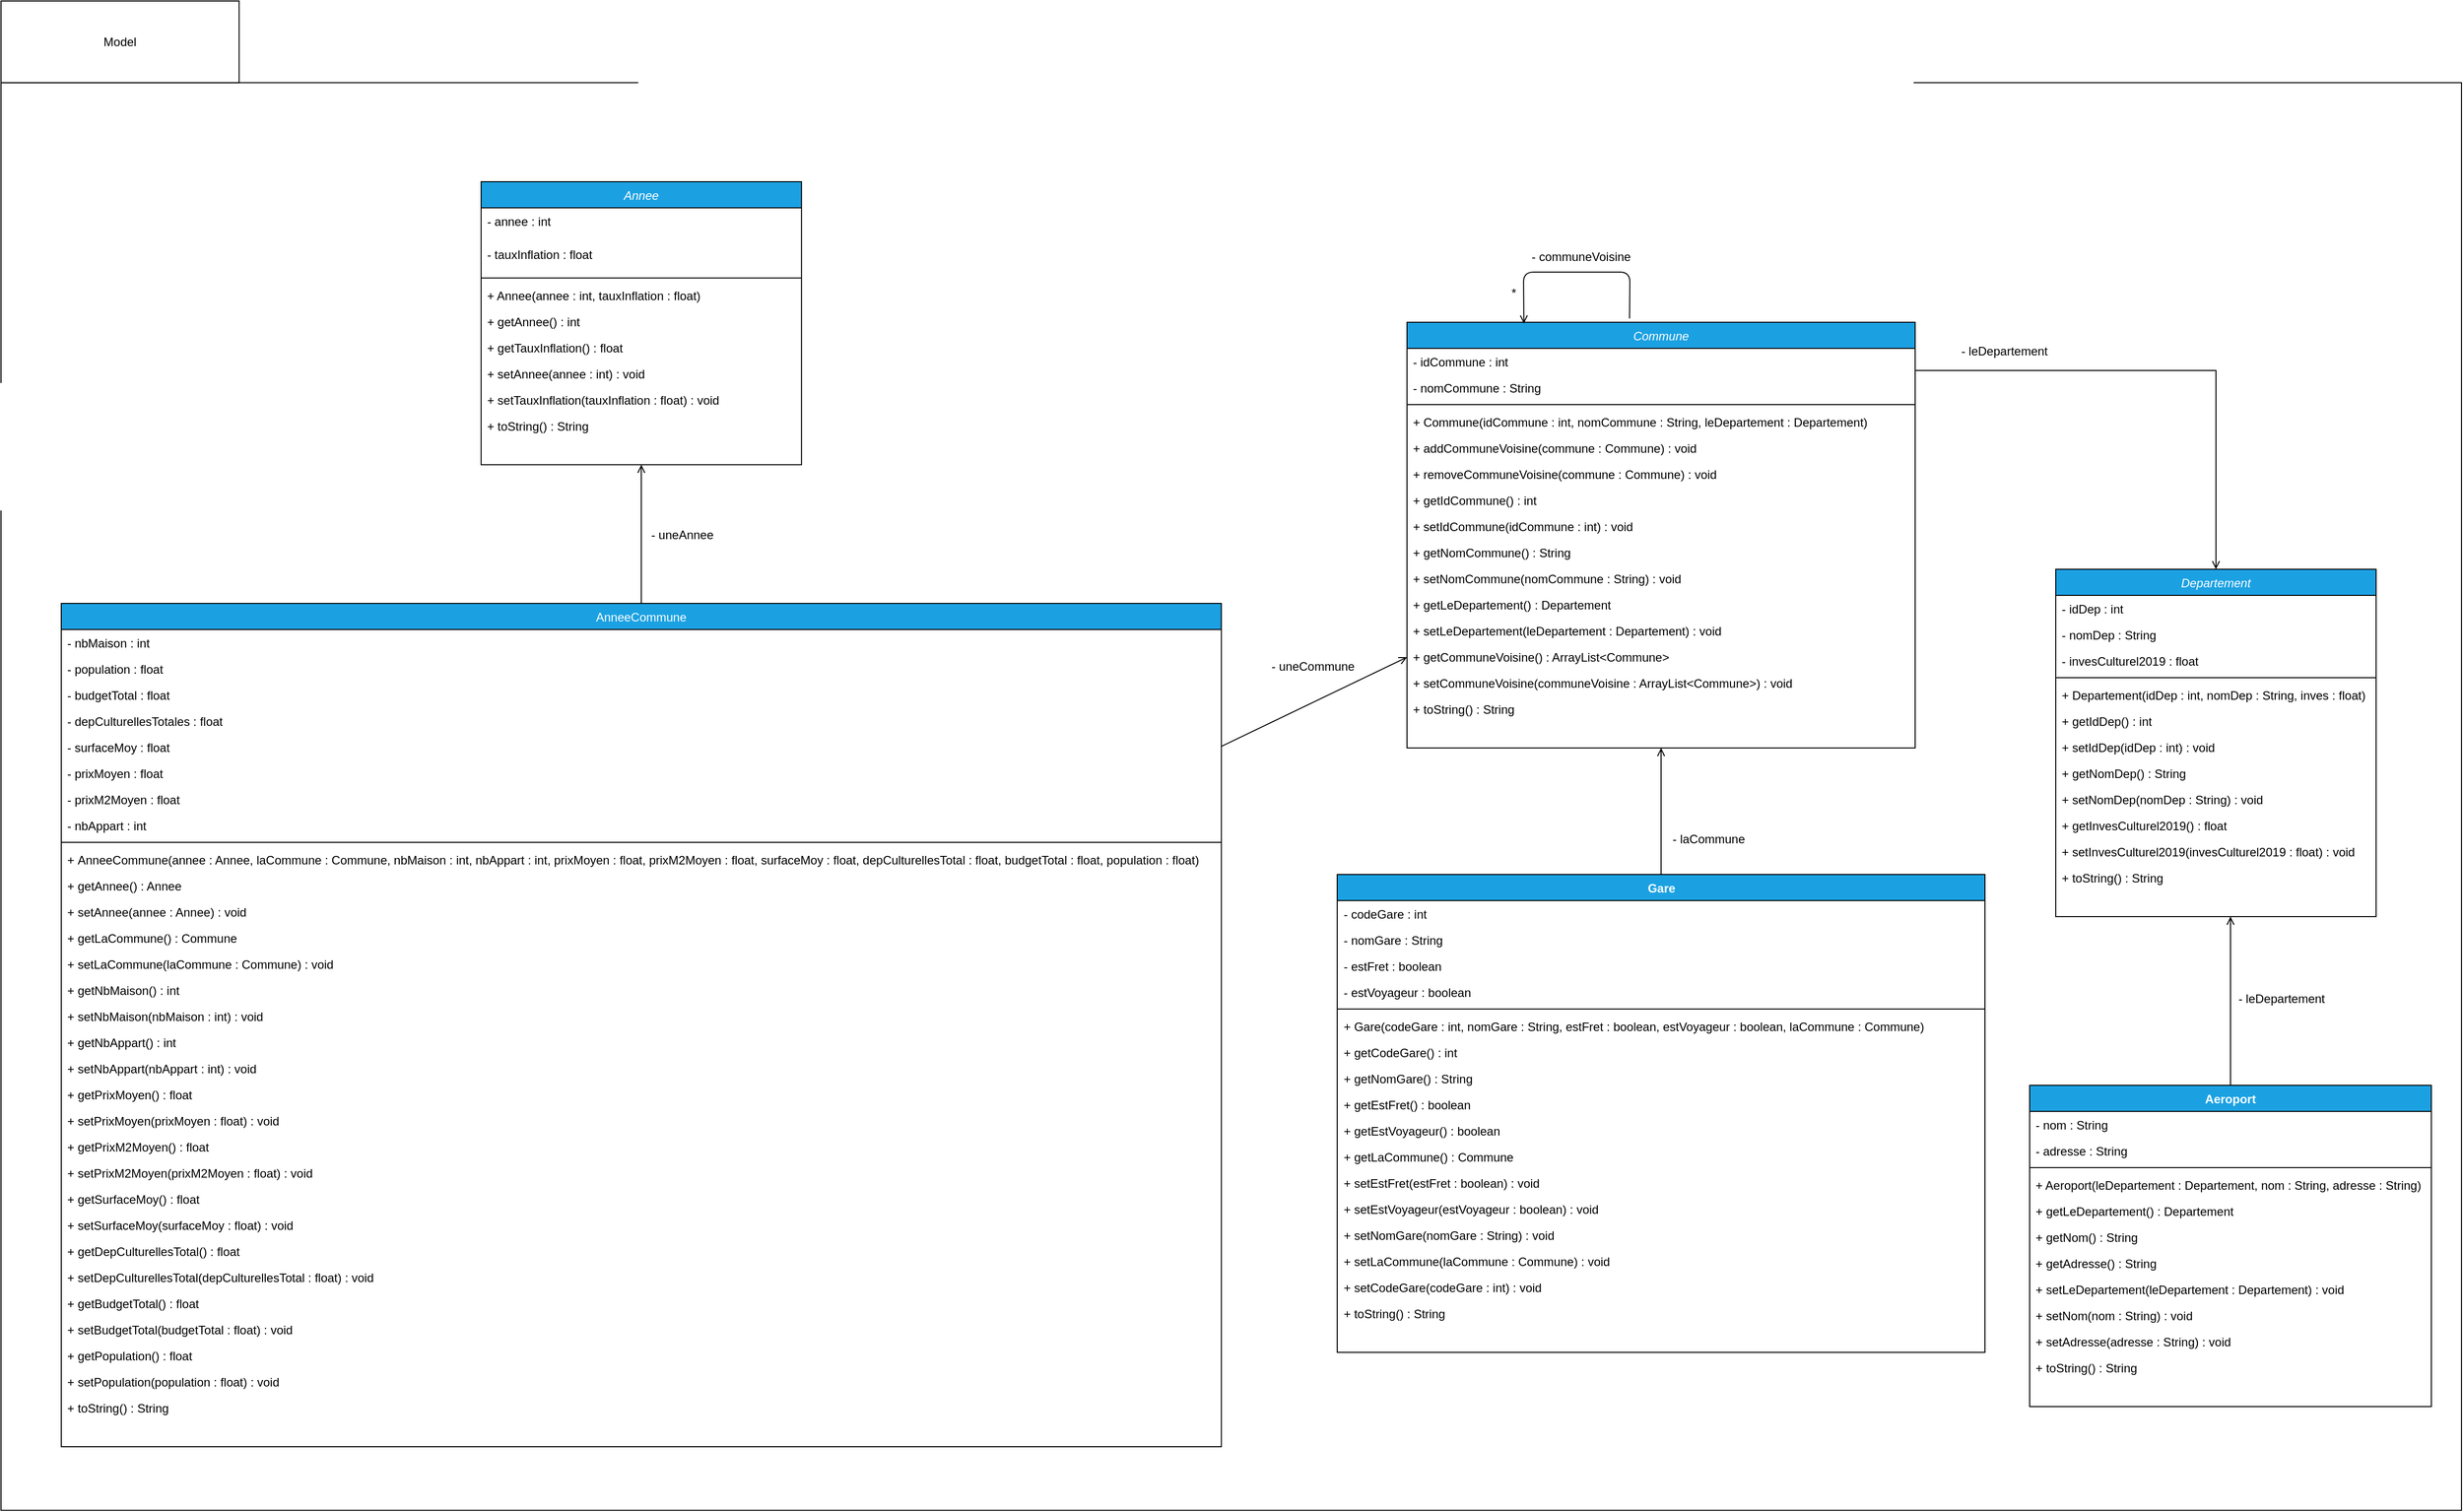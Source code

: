 <mxfile>
    <diagram id="unm-FFFXEerKT-9tM-QJ" name="Page-1">
        <mxGraphModel dx="7244" dy="2592" grid="1" gridSize="10" guides="1" tooltips="1" connect="1" arrows="1" fold="1" page="1" pageScale="1" pageWidth="850" pageHeight="1100" math="0" shadow="0">
            <root>
                <mxCell id="0"/>
                <mxCell id="1" parent="0"/>
                <mxCell id="507" value="" style="group" vertex="1" connectable="0" parent="1">
                    <mxGeometry x="-1650" y="370" width="2450" height="1503.33" as="geometry"/>
                </mxCell>
                <mxCell id="120" value="" style="group;movable=1;resizable=1;rotatable=1;deletable=1;editable=1;locked=0;connectable=1;shadow=0;strokeColor=default;fillColor=default;container=0;" connectable="0" vertex="1" parent="507">
                    <mxGeometry y="81.33" width="2450" height="1422" as="geometry"/>
                </mxCell>
                <mxCell id="122" value="Model" style="rounded=0;whiteSpace=wrap;html=1;" vertex="1" parent="507">
                    <mxGeometry x="0.003" width="237.097" height="81.335" as="geometry"/>
                </mxCell>
                <mxCell id="178" value="" style="endArrow=open;shadow=0;strokeWidth=1;rounded=0;curved=0;endFill=1;edgeStyle=elbowEdgeStyle;elbow=vertical;" edge="1" parent="1" source="157" target="166">
                    <mxGeometry x="0.5" y="41" relative="1" as="geometry">
                        <mxPoint x="226" y="956" as="sourcePoint"/>
                        <mxPoint x="386" y="956" as="targetPoint"/>
                        <mxPoint x="-40" y="32" as="offset"/>
                        <Array as="points">
                            <mxPoint x="290" y="738"/>
                        </Array>
                    </mxGeometry>
                </mxCell>
                <mxCell id="194" style="edgeStyle=orthogonalEdgeStyle;rounded=0;orthogonalLoop=1;jettySize=auto;html=1;endArrow=open;endFill=0;" edge="1" parent="1" source="435" target="492">
                    <mxGeometry relative="1" as="geometry">
                        <mxPoint x="-962.333" y="976" as="sourcePoint"/>
                        <mxPoint x="-1012.42" y="831.008" as="targetPoint"/>
                    </mxGeometry>
                </mxCell>
                <mxCell id="142" value="- laCommune" style="text;html=1;align=center;verticalAlign=middle;resizable=0;points=[];autosize=1;" vertex="1" parent="1">
                    <mxGeometry x="80" y="1250" width="100" height="30" as="geometry"/>
                </mxCell>
                <mxCell id="434" value="" style="group" vertex="1" connectable="0" parent="1">
                    <mxGeometry x="-1590" y="970" width="1155.16" height="840" as="geometry"/>
                </mxCell>
                <mxCell id="435" value="&lt;span style=&quot;font-weight: 400;&quot;&gt;AnneeCommune&lt;/span&gt;" style="swimlane;fontStyle=1;align=center;verticalAlign=top;childLayout=stackLayout;horizontal=1;startSize=26;horizontalStack=0;resizeParent=1;resizeParentMax=0;resizeLast=0;collapsible=1;marginBottom=0;whiteSpace=wrap;html=1;swimlaneFillColor=default;strokeColor=default;fillColor=#1ba1e2;fontColor=#ffffff;container=0;" vertex="1" parent="434">
                    <mxGeometry width="1155.16" height="840" as="geometry">
                        <mxRectangle x="30" y="520" width="70" height="30" as="alternateBounds"/>
                    </mxGeometry>
                </mxCell>
                <mxCell id="436" value="- nbMaison : int" style="text;align=left;verticalAlign=top;spacingLeft=4;spacingRight=4;overflow=hidden;rotatable=0;points=[[0,0.5],[1,0.5]];portConstraint=eastwest;container=0;" vertex="1" parent="434">
                    <mxGeometry y="26" width="1155.16" height="26" as="geometry"/>
                </mxCell>
                <mxCell id="437" value="- population : float" style="text;align=left;verticalAlign=top;spacingLeft=4;spacingRight=4;overflow=hidden;rotatable=0;points=[[0,0.5],[1,0.5]];portConstraint=eastwest;rounded=0;shadow=0;html=0;container=0;" vertex="1" parent="434">
                    <mxGeometry y="52" width="1155.16" height="26" as="geometry"/>
                </mxCell>
                <mxCell id="438" value="- budgetTotal : float" style="text;align=left;verticalAlign=top;spacingLeft=4;spacingRight=4;overflow=hidden;rotatable=0;points=[[0,0.5],[1,0.5]];portConstraint=eastwest;rounded=0;shadow=0;html=0;container=0;" vertex="1" parent="434">
                    <mxGeometry y="78.0" width="1155.16" height="26" as="geometry"/>
                </mxCell>
                <mxCell id="439" value="- depCulturellesTotales : float" style="text;align=left;verticalAlign=top;spacingLeft=4;spacingRight=4;overflow=hidden;rotatable=0;points=[[0,0.5],[1,0.5]];portConstraint=eastwest;rounded=0;shadow=0;html=0;container=0;" vertex="1" parent="434">
                    <mxGeometry y="104.0" width="1155.16" height="26" as="geometry"/>
                </mxCell>
                <mxCell id="440" value="- surfaceMoy : float" style="text;align=left;verticalAlign=top;spacingLeft=4;spacingRight=4;overflow=hidden;rotatable=0;points=[[0,0.5],[1,0.5]];portConstraint=eastwest;rounded=0;shadow=0;html=0;container=0;" vertex="1" parent="434">
                    <mxGeometry y="130.0" width="1155.16" height="26" as="geometry"/>
                </mxCell>
                <mxCell id="441" value="- prixMoyen : float" style="text;align=left;verticalAlign=top;spacingLeft=4;spacingRight=4;overflow=hidden;rotatable=0;points=[[0,0.5],[1,0.5]];portConstraint=eastwest;rounded=0;shadow=0;html=0;container=0;" vertex="1" parent="434">
                    <mxGeometry y="156.0" width="1155.16" height="26" as="geometry"/>
                </mxCell>
                <mxCell id="442" value="- prixM2Moyen : float" style="text;align=left;verticalAlign=top;spacingLeft=4;spacingRight=4;overflow=hidden;rotatable=0;points=[[0,0.5],[1,0.5]];portConstraint=eastwest;rounded=0;shadow=0;html=0;container=0;" vertex="1" parent="434">
                    <mxGeometry y="182.0" width="1155.16" height="26" as="geometry"/>
                </mxCell>
                <mxCell id="443" value="- nbAppart : int" style="text;align=left;verticalAlign=top;spacingLeft=4;spacingRight=4;overflow=hidden;rotatable=0;points=[[0,0.5],[1,0.5]];portConstraint=eastwest;rounded=0;shadow=0;html=0;container=0;" vertex="1" parent="434">
                    <mxGeometry y="208.0" width="1155.16" height="26" as="geometry"/>
                </mxCell>
                <mxCell id="444" value="" style="line;strokeWidth=1;align=left;verticalAlign=middle;spacingTop=-1;spacingLeft=3;spacingRight=3;rotatable=0;labelPosition=right;points=[];portConstraint=eastwest;container=0;" vertex="1" parent="434">
                    <mxGeometry y="234.0" width="1155.16" height="8" as="geometry"/>
                </mxCell>
                <mxCell id="445" value="&lt;div&gt;+&amp;nbsp;&lt;span style=&quot;background-color: initial;&quot;&gt;AnneeCommune(annee : Annee, laCommune : Commune, nbMaison : int, nbAppart : int, prixMoyen : float, prixM2Moyen : float, surfaceMoy : float, depCulturellesTotal : float, budgetTotal : float, population : float)&lt;/span&gt;&lt;/div&gt;&lt;div&gt;&lt;span style=&quot;background-color: initial;&quot;&gt;&lt;br&gt;&lt;/span&gt;&lt;/div&gt;" style="text;align=left;verticalAlign=top;spacingLeft=4;spacingRight=4;overflow=hidden;rotatable=0;points=[[0,0.5],[1,0.5]];portConstraint=eastwest;whiteSpace=wrap;html=1;container=0;" vertex="1" parent="434">
                    <mxGeometry y="242.0" width="1155.16" height="26" as="geometry"/>
                </mxCell>
                <mxCell id="446" value="+ getAnnee() : Annee&lt;div&gt;&lt;br/&gt;&lt;/div&gt;" style="text;align=left;verticalAlign=top;spacingLeft=4;spacingRight=4;overflow=hidden;rotatable=0;points=[[0,0.5],[1,0.5]];portConstraint=eastwest;whiteSpace=wrap;html=1;container=0;" vertex="1" parent="434">
                    <mxGeometry y="268" width="1155.16" height="26" as="geometry"/>
                </mxCell>
                <mxCell id="447" value="+ setAnnee(annee : Annee) : void&amp;nbsp;" style="text;align=left;verticalAlign=top;spacingLeft=4;spacingRight=4;overflow=hidden;rotatable=0;points=[[0,0.5],[1,0.5]];portConstraint=eastwest;whiteSpace=wrap;html=1;container=0;" vertex="1" parent="434">
                    <mxGeometry y="294" width="1155.16" height="26" as="geometry"/>
                </mxCell>
                <mxCell id="448" value="+ getLaCommune() : Commune&amp;nbsp;" style="text;align=left;verticalAlign=top;spacingLeft=4;spacingRight=4;overflow=hidden;rotatable=0;points=[[0,0.5],[1,0.5]];portConstraint=eastwest;whiteSpace=wrap;html=1;container=0;" vertex="1" parent="434">
                    <mxGeometry y="320" width="1155.16" height="26" as="geometry"/>
                </mxCell>
                <mxCell id="449" value="+ setLaCommune(laCommune : Commune) : void&amp;nbsp;" style="text;align=left;verticalAlign=top;spacingLeft=4;spacingRight=4;overflow=hidden;rotatable=0;points=[[0,0.5],[1,0.5]];portConstraint=eastwest;whiteSpace=wrap;html=1;container=0;" vertex="1" parent="434">
                    <mxGeometry y="346" width="1155.16" height="26" as="geometry"/>
                </mxCell>
                <mxCell id="450" value="+ getNbMaison() : int&amp;nbsp;" style="text;align=left;verticalAlign=top;spacingLeft=4;spacingRight=4;overflow=hidden;rotatable=0;points=[[0,0.5],[1,0.5]];portConstraint=eastwest;whiteSpace=wrap;html=1;container=0;" vertex="1" parent="434">
                    <mxGeometry y="372" width="1155.16" height="26" as="geometry"/>
                </mxCell>
                <mxCell id="451" value="+ setNbMaison(nbMaison : int) : void&amp;nbsp;" style="text;align=left;verticalAlign=top;spacingLeft=4;spacingRight=4;overflow=hidden;rotatable=0;points=[[0,0.5],[1,0.5]];portConstraint=eastwest;whiteSpace=wrap;html=1;container=0;" vertex="1" parent="434">
                    <mxGeometry y="398" width="1155.16" height="26" as="geometry"/>
                </mxCell>
                <mxCell id="452" value="+ getNbAppart() : int&lt;br&gt;&lt;div&gt;&lt;br/&gt;&lt;/div&gt;" style="text;align=left;verticalAlign=top;spacingLeft=4;spacingRight=4;overflow=hidden;rotatable=0;points=[[0,0.5],[1,0.5]];portConstraint=eastwest;whiteSpace=wrap;html=1;container=0;" vertex="1" parent="434">
                    <mxGeometry y="424" width="1155.16" height="26" as="geometry"/>
                </mxCell>
                <mxCell id="453" value="+ setNbAppart(nbAppart : int) : void&amp;nbsp;" style="text;align=left;verticalAlign=top;spacingLeft=4;spacingRight=4;overflow=hidden;rotatable=0;points=[[0,0.5],[1,0.5]];portConstraint=eastwest;whiteSpace=wrap;html=1;container=0;" vertex="1" parent="434">
                    <mxGeometry y="450" width="1155.16" height="26" as="geometry"/>
                </mxCell>
                <mxCell id="454" value="+ getPrixMoyen() : float&amp;nbsp;" style="text;align=left;verticalAlign=top;spacingLeft=4;spacingRight=4;overflow=hidden;rotatable=0;points=[[0,0.5],[1,0.5]];portConstraint=eastwest;whiteSpace=wrap;html=1;container=0;" vertex="1" parent="434">
                    <mxGeometry y="476" width="1155.16" height="26" as="geometry"/>
                </mxCell>
                <mxCell id="455" value="+ setPrixMoyen(prixMoyen : float) : void&amp;nbsp;" style="text;align=left;verticalAlign=top;spacingLeft=4;spacingRight=4;overflow=hidden;rotatable=0;points=[[0,0.5],[1,0.5]];portConstraint=eastwest;whiteSpace=wrap;html=1;container=0;" vertex="1" parent="434">
                    <mxGeometry y="502" width="1155.16" height="26" as="geometry"/>
                </mxCell>
                <mxCell id="456" value="+ getPrixM2Moyen() : float&amp;nbsp;" style="text;align=left;verticalAlign=top;spacingLeft=4;spacingRight=4;overflow=hidden;rotatable=0;points=[[0,0.5],[1,0.5]];portConstraint=eastwest;whiteSpace=wrap;html=1;container=0;" vertex="1" parent="434">
                    <mxGeometry y="528" width="1155.16" height="26" as="geometry"/>
                </mxCell>
                <mxCell id="457" value="+ setPrixM2Moyen(prixM2Moyen : float) : void&amp;nbsp;" style="text;align=left;verticalAlign=top;spacingLeft=4;spacingRight=4;overflow=hidden;rotatable=0;points=[[0,0.5],[1,0.5]];portConstraint=eastwest;whiteSpace=wrap;html=1;container=0;" vertex="1" parent="434">
                    <mxGeometry y="554" width="1155.16" height="26" as="geometry"/>
                </mxCell>
                <mxCell id="458" value="+ getSurfaceMoy() : float&amp;nbsp;" style="text;align=left;verticalAlign=top;spacingLeft=4;spacingRight=4;overflow=hidden;rotatable=0;points=[[0,0.5],[1,0.5]];portConstraint=eastwest;whiteSpace=wrap;html=1;container=0;" vertex="1" parent="434">
                    <mxGeometry y="580" width="1155.16" height="26" as="geometry"/>
                </mxCell>
                <mxCell id="459" value="+ setSurfaceMoy(surfaceMoy : float) : void&amp;nbsp;" style="text;align=left;verticalAlign=top;spacingLeft=4;spacingRight=4;overflow=hidden;rotatable=0;points=[[0,0.5],[1,0.5]];portConstraint=eastwest;whiteSpace=wrap;html=1;container=0;" vertex="1" parent="434">
                    <mxGeometry y="606" width="1155.16" height="26" as="geometry"/>
                </mxCell>
                <mxCell id="460" value="+ getDepCulturellesTotal() : float&amp;nbsp;" style="text;align=left;verticalAlign=top;spacingLeft=4;spacingRight=4;overflow=hidden;rotatable=0;points=[[0,0.5],[1,0.5]];portConstraint=eastwest;whiteSpace=wrap;html=1;container=0;" vertex="1" parent="434">
                    <mxGeometry y="632" width="1155.16" height="26" as="geometry"/>
                </mxCell>
                <mxCell id="461" value="+ setDepCulturellesTotal(depCulturellesTotal : float) : void&amp;nbsp;" style="text;align=left;verticalAlign=top;spacingLeft=4;spacingRight=4;overflow=hidden;rotatable=0;points=[[0,0.5],[1,0.5]];portConstraint=eastwest;whiteSpace=wrap;html=1;container=0;" vertex="1" parent="434">
                    <mxGeometry y="658" width="1155.16" height="26" as="geometry"/>
                </mxCell>
                <mxCell id="462" value="+ getBudgetTotal() : float&amp;nbsp;" style="text;align=left;verticalAlign=top;spacingLeft=4;spacingRight=4;overflow=hidden;rotatable=0;points=[[0,0.5],[1,0.5]];portConstraint=eastwest;whiteSpace=wrap;html=1;container=0;" vertex="1" parent="434">
                    <mxGeometry y="684" width="1155.16" height="26" as="geometry"/>
                </mxCell>
                <mxCell id="463" value="+ setBudgetTotal(budgetTotal : float) : void&amp;nbsp;" style="text;align=left;verticalAlign=top;spacingLeft=4;spacingRight=4;overflow=hidden;rotatable=0;points=[[0,0.5],[1,0.5]];portConstraint=eastwest;whiteSpace=wrap;html=1;container=0;" vertex="1" parent="434">
                    <mxGeometry y="710" width="1155.16" height="26" as="geometry"/>
                </mxCell>
                <mxCell id="464" value="+ getPopulation() : float&amp;nbsp;" style="text;align=left;verticalAlign=top;spacingLeft=4;spacingRight=4;overflow=hidden;rotatable=0;points=[[0,0.5],[1,0.5]];portConstraint=eastwest;whiteSpace=wrap;html=1;container=0;" vertex="1" parent="434">
                    <mxGeometry y="736" width="1155.16" height="26" as="geometry"/>
                </mxCell>
                <mxCell id="465" value="+ setPopulation(population : float) : void&amp;nbsp;" style="text;align=left;verticalAlign=top;spacingLeft=4;spacingRight=4;overflow=hidden;rotatable=0;points=[[0,0.5],[1,0.5]];portConstraint=eastwest;whiteSpace=wrap;html=1;container=0;" vertex="1" parent="434">
                    <mxGeometry y="762" width="1155.16" height="26" as="geometry"/>
                </mxCell>
                <mxCell id="466" value="+ toString() : String" style="text;align=left;verticalAlign=top;spacingLeft=4;spacingRight=4;overflow=hidden;rotatable=0;points=[[0,0.5],[1,0.5]];portConstraint=eastwest;whiteSpace=wrap;html=1;container=0;" vertex="1" parent="434">
                    <mxGeometry y="788" width="1155.16" height="26" as="geometry"/>
                </mxCell>
                <mxCell id="467" style="text;align=left;verticalAlign=top;spacingLeft=4;spacingRight=4;overflow=hidden;rotatable=0;points=[[0,0.5],[1,0.5]];portConstraint=eastwest;whiteSpace=wrap;html=1;container=0;" vertex="1" parent="434">
                    <mxGeometry y="814" width="1155.16" height="26" as="geometry"/>
                </mxCell>
                <mxCell id="166" value="Departement" style="swimlane;fontStyle=2;align=center;verticalAlign=top;childLayout=stackLayout;horizontal=1;startSize=26;horizontalStack=0;resizeParent=1;resizeLast=0;collapsible=1;marginBottom=0;rounded=0;shadow=0;strokeWidth=1;swimlaneFillColor=default;strokeColor=default;fillColor=#1ba1e2;fontColor=#ffffff;" vertex="1" parent="1">
                    <mxGeometry x="396" y="936" width="319" height="346" as="geometry">
                        <mxRectangle x="550" y="140" width="160" height="26" as="alternateBounds"/>
                    </mxGeometry>
                </mxCell>
                <mxCell id="167" value="- idDep : int" style="text;align=left;verticalAlign=top;spacingLeft=4;spacingRight=4;overflow=hidden;rotatable=0;points=[[0,0.5],[1,0.5]];portConstraint=eastwest;" vertex="1" parent="166">
                    <mxGeometry y="26" width="319" height="26" as="geometry"/>
                </mxCell>
                <mxCell id="168" value="- nomDep : String" style="text;align=left;verticalAlign=top;spacingLeft=4;spacingRight=4;overflow=hidden;rotatable=0;points=[[0,0.5],[1,0.5]];portConstraint=eastwest;rounded=0;shadow=0;html=0;" vertex="1" parent="166">
                    <mxGeometry y="52" width="319" height="26" as="geometry"/>
                </mxCell>
                <mxCell id="169" value="- invesCulturel2019 : float" style="text;align=left;verticalAlign=top;spacingLeft=4;spacingRight=4;overflow=hidden;rotatable=0;points=[[0,0.5],[1,0.5]];portConstraint=eastwest;rounded=0;shadow=0;html=0;" vertex="1" parent="166">
                    <mxGeometry y="78" width="319" height="26" as="geometry"/>
                </mxCell>
                <mxCell id="170" value="" style="line;strokeWidth=1;align=left;verticalAlign=middle;spacingTop=-1;spacingLeft=3;spacingRight=3;rotatable=0;labelPosition=right;points=[];portConstraint=eastwest;" vertex="1" parent="166">
                    <mxGeometry y="104" width="319" height="8" as="geometry"/>
                </mxCell>
                <mxCell id="171" value="+ Departement(idDep : int, nomDep : String, inves : float)&#10;" style="text;align=left;verticalAlign=top;spacingLeft=4;spacingRight=4;overflow=hidden;rotatable=0;points=[[0,0.5],[1,0.5]];portConstraint=eastwest;rounded=0;shadow=0;html=0;" vertex="1" parent="166">
                    <mxGeometry y="112" width="319" height="26" as="geometry"/>
                </mxCell>
                <mxCell id="172" value="+ getIdDep() : int" style="text;align=left;verticalAlign=top;spacingLeft=4;spacingRight=4;overflow=hidden;rotatable=0;points=[[0,0.5],[1,0.5]];portConstraint=eastwest;rounded=0;shadow=0;html=0;" vertex="1" parent="166">
                    <mxGeometry y="138" width="319" height="26" as="geometry"/>
                </mxCell>
                <mxCell id="173" value="+ setIdDep(idDep : int) : void&#10;" style="text;align=left;verticalAlign=top;spacingLeft=4;spacingRight=4;overflow=hidden;rotatable=0;points=[[0,0.5],[1,0.5]];portConstraint=eastwest;rounded=0;shadow=0;html=0;" vertex="1" parent="166">
                    <mxGeometry y="164" width="319" height="26" as="geometry"/>
                </mxCell>
                <mxCell id="174" value="+ getNomDep() : String" style="text;align=left;verticalAlign=top;spacingLeft=4;spacingRight=4;overflow=hidden;rotatable=0;points=[[0,0.5],[1,0.5]];portConstraint=eastwest;rounded=0;shadow=0;html=0;" vertex="1" parent="166">
                    <mxGeometry y="190" width="319" height="26" as="geometry"/>
                </mxCell>
                <mxCell id="175" value="+ setNomDep(nomDep : String) : void&#10;" style="text;align=left;verticalAlign=top;spacingLeft=4;spacingRight=4;overflow=hidden;rotatable=0;points=[[0,0.5],[1,0.5]];portConstraint=eastwest;rounded=0;shadow=0;html=0;" vertex="1" parent="166">
                    <mxGeometry y="216" width="319" height="26" as="geometry"/>
                </mxCell>
                <mxCell id="176" value="+ getInvesCulturel2019() : float" style="text;align=left;verticalAlign=top;spacingLeft=4;spacingRight=4;overflow=hidden;rotatable=0;points=[[0,0.5],[1,0.5]];portConstraint=eastwest;rounded=0;shadow=0;html=0;" vertex="1" parent="166">
                    <mxGeometry y="242" width="319" height="26" as="geometry"/>
                </mxCell>
                <mxCell id="177" value="+ setInvesCulturel2019(invesCulturel2019 : float) : void " style="text;align=left;verticalAlign=top;spacingLeft=4;spacingRight=4;overflow=hidden;rotatable=0;points=[[0,0.5],[1,0.5]];portConstraint=eastwest;rounded=0;shadow=0;html=0;" vertex="1" parent="166">
                    <mxGeometry y="268" width="319" height="26" as="geometry"/>
                </mxCell>
                <mxCell id="430" value="+ toString() : String" style="text;align=left;verticalAlign=top;spacingLeft=4;spacingRight=4;overflow=hidden;rotatable=0;points=[[0,0.5],[1,0.5]];portConstraint=eastwest;rounded=0;shadow=0;html=0;" vertex="1" parent="166">
                    <mxGeometry y="294" width="319" height="26" as="geometry"/>
                </mxCell>
                <mxCell id="491" style="text;align=left;verticalAlign=top;spacingLeft=4;spacingRight=4;overflow=hidden;rotatable=0;points=[[0,0.5],[1,0.5]];portConstraint=eastwest;rounded=0;shadow=0;html=0;" vertex="1" parent="166">
                    <mxGeometry y="320" width="319" height="26" as="geometry"/>
                </mxCell>
                <mxCell id="180" value="Aeroport" style="swimlane;fontStyle=1;align=center;verticalAlign=top;childLayout=stackLayout;horizontal=1;startSize=26;horizontalStack=0;resizeParent=1;resizeParentMax=0;resizeLast=0;collapsible=1;marginBottom=0;whiteSpace=wrap;html=1;swimlaneFillColor=default;strokeColor=default;fillColor=#1ba1e2;fontColor=#ffffff;" vertex="1" parent="1">
                    <mxGeometry x="370" y="1450" width="400" height="320" as="geometry">
                        <mxRectangle x="30" y="520" width="70" height="30" as="alternateBounds"/>
                    </mxGeometry>
                </mxCell>
                <mxCell id="181" value="- nom : String" style="text;align=left;verticalAlign=top;spacingLeft=4;spacingRight=4;overflow=hidden;rotatable=0;points=[[0,0.5],[1,0.5]];portConstraint=eastwest;whiteSpace=wrap;html=1;" vertex="1" parent="180">
                    <mxGeometry y="26" width="400" height="26" as="geometry"/>
                </mxCell>
                <mxCell id="182" value="- adresse : String" style="text;align=left;verticalAlign=top;spacingLeft=4;spacingRight=4;overflow=hidden;rotatable=0;points=[[0,0.5],[1,0.5]];portConstraint=eastwest;whiteSpace=wrap;html=1;" vertex="1" parent="180">
                    <mxGeometry y="52" width="400" height="26" as="geometry"/>
                </mxCell>
                <mxCell id="183" value="" style="line;strokeWidth=1;align=left;verticalAlign=middle;spacingTop=-1;spacingLeft=3;spacingRight=3;rotatable=0;labelPosition=right;points=[];portConstraint=eastwest;" vertex="1" parent="180">
                    <mxGeometry y="78" width="400" height="8" as="geometry"/>
                </mxCell>
                <mxCell id="184" value="&lt;div&gt;+ Aeroport(leDepartement : Departement, nom : String, adresse : String)&lt;br/&gt;&lt;/div&gt;" style="text;align=left;verticalAlign=top;spacingLeft=4;spacingRight=4;overflow=hidden;rotatable=0;points=[[0,0.5],[1,0.5]];portConstraint=eastwest;whiteSpace=wrap;html=1;" vertex="1" parent="180">
                    <mxGeometry y="86" width="400" height="26" as="geometry"/>
                </mxCell>
                <mxCell id="185" value="&lt;div&gt;+ getLeDepartement() : Departement&lt;br/&gt;&lt;/div&gt;" style="text;align=left;verticalAlign=top;spacingLeft=4;spacingRight=4;overflow=hidden;rotatable=0;points=[[0,0.5],[1,0.5]];portConstraint=eastwest;whiteSpace=wrap;html=1;" vertex="1" parent="180">
                    <mxGeometry y="112" width="400" height="26" as="geometry"/>
                </mxCell>
                <mxCell id="186" value="+ getNom() : String&lt;br/&gt;" style="text;align=left;verticalAlign=top;spacingLeft=4;spacingRight=4;overflow=hidden;rotatable=0;points=[[0,0.5],[1,0.5]];portConstraint=eastwest;whiteSpace=wrap;html=1;" vertex="1" parent="180">
                    <mxGeometry y="138" width="400" height="26" as="geometry"/>
                </mxCell>
                <mxCell id="187" value="+ getAdresse() : String&lt;br/&gt;" style="text;align=left;verticalAlign=top;spacingLeft=4;spacingRight=4;overflow=hidden;rotatable=0;points=[[0,0.5],[1,0.5]];portConstraint=eastwest;whiteSpace=wrap;html=1;" vertex="1" parent="180">
                    <mxGeometry y="164" width="400" height="26" as="geometry"/>
                </mxCell>
                <mxCell id="431" value="+ setLeDepartement(leDepartement : Departement) : void&amp;nbsp;" style="text;align=left;verticalAlign=top;spacingLeft=4;spacingRight=4;overflow=hidden;rotatable=0;points=[[0,0.5],[1,0.5]];portConstraint=eastwest;whiteSpace=wrap;html=1;" vertex="1" parent="180">
                    <mxGeometry y="190" width="400" height="26" as="geometry"/>
                </mxCell>
                <mxCell id="487" value="+ setNom(nom : String) : void&amp;nbsp;" style="text;align=left;verticalAlign=top;spacingLeft=4;spacingRight=4;overflow=hidden;rotatable=0;points=[[0,0.5],[1,0.5]];portConstraint=eastwest;whiteSpace=wrap;html=1;" vertex="1" parent="180">
                    <mxGeometry y="216" width="400" height="26" as="geometry"/>
                </mxCell>
                <mxCell id="488" value="+ setAdresse(adresse : String) : void&amp;nbsp;" style="text;align=left;verticalAlign=top;spacingLeft=4;spacingRight=4;overflow=hidden;rotatable=0;points=[[0,0.5],[1,0.5]];portConstraint=eastwest;whiteSpace=wrap;html=1;" vertex="1" parent="180">
                    <mxGeometry y="242" width="400" height="26" as="geometry"/>
                </mxCell>
                <mxCell id="489" value="+ toString() : String" style="text;align=left;verticalAlign=top;spacingLeft=4;spacingRight=4;overflow=hidden;rotatable=0;points=[[0,0.5],[1,0.5]];portConstraint=eastwest;whiteSpace=wrap;html=1;" vertex="1" parent="180">
                    <mxGeometry y="268" width="400" height="26" as="geometry"/>
                </mxCell>
                <mxCell id="490" style="text;align=left;verticalAlign=top;spacingLeft=4;spacingRight=4;overflow=hidden;rotatable=0;points=[[0,0.5],[1,0.5]];portConstraint=eastwest;whiteSpace=wrap;html=1;" vertex="1" parent="180">
                    <mxGeometry y="294" width="400" height="26" as="geometry"/>
                </mxCell>
                <mxCell id="188" value="" style="endArrow=open;shadow=0;strokeWidth=1;rounded=0;curved=0;endFill=1;edgeStyle=elbowEdgeStyle;elbow=vertical;" edge="1" parent="1" source="180" target="166">
                    <mxGeometry x="0.5" y="41" relative="1" as="geometry">
                        <mxPoint x="515" y="1170" as="sourcePoint"/>
                        <mxPoint x="513" y="1274" as="targetPoint"/>
                        <mxPoint x="-40" y="32" as="offset"/>
                        <Array as="points">
                            <mxPoint x="542" y="1454"/>
                        </Array>
                    </mxGeometry>
                </mxCell>
                <mxCell id="189" value="- leDepartement" style="text;html=1;align=center;verticalAlign=middle;whiteSpace=wrap;rounded=0;" vertex="1" parent="1">
                    <mxGeometry x="570" y="1349" width="102" height="30" as="geometry"/>
                </mxCell>
                <mxCell id="195" value="- uneAnnee" style="text;html=1;align=center;verticalAlign=middle;resizable=0;points=[];autosize=1;strokeColor=none;fillColor=none;" vertex="1" parent="1">
                    <mxGeometry x="-1012.42" y="888.998" width="80" height="26" as="geometry"/>
                </mxCell>
                <mxCell id="125" value="- uneCommune" style="text;html=1;align=center;verticalAlign=middle;resizable=0;points=[];autosize=1;strokeColor=none;fillColor=none;" vertex="1" parent="1">
                    <mxGeometry x="-395" y="1019.999" width="101" height="26" as="geometry"/>
                </mxCell>
                <mxCell id="190" value="- leDepartement" style="text;html=1;align=center;verticalAlign=middle;whiteSpace=wrap;rounded=0;" vertex="1" parent="1">
                    <mxGeometry x="294" y="700.001" width="102" height="38.021" as="geometry"/>
                </mxCell>
                <mxCell id="124" value="*" style="text;html=1;align=center;verticalAlign=middle;whiteSpace=wrap;rounded=0;" vertex="1" parent="1">
                    <mxGeometry x="-150" y="650" width="13" height="21" as="geometry"/>
                </mxCell>
                <mxCell id="123" value="- communeVoisine" style="text;html=1;align=center;verticalAlign=middle;resizable=0;points=[];autosize=1;" vertex="1" parent="1">
                    <mxGeometry x="-137" y="610" width="120" height="30" as="geometry"/>
                </mxCell>
                <mxCell id="126" value="Gare" style="swimlane;fontStyle=1;align=center;verticalAlign=top;childLayout=stackLayout;horizontal=1;startSize=26;horizontalStack=0;resizeParent=1;resizeParentMax=0;resizeLast=0;collapsible=1;marginBottom=0;whiteSpace=wrap;html=1;swimlaneFillColor=default;strokeColor=default;fillColor=#1ba1e2;fontColor=#ffffff;movable=1;resizable=1;rotatable=1;deletable=1;editable=1;connectable=1;" vertex="1" parent="1">
                    <mxGeometry x="-319.5" y="1240" width="645" height="476" as="geometry"/>
                </mxCell>
                <mxCell id="127" value="- codeGare : int" style="text;align=left;verticalAlign=top;spacingLeft=4;spacingRight=4;overflow=hidden;rotatable=0;points=[[0,0.5],[1,0.5]];portConstraint=eastwest;whiteSpace=wrap;html=1;" vertex="1" parent="126">
                    <mxGeometry y="26" width="645" height="26" as="geometry"/>
                </mxCell>
                <mxCell id="128" value="- nomGare : String" style="text;align=left;verticalAlign=top;spacingLeft=4;spacingRight=4;overflow=hidden;rotatable=0;points=[[0,0.5],[1,0.5]];portConstraint=eastwest;whiteSpace=wrap;html=1;" vertex="1" parent="126">
                    <mxGeometry y="52" width="645" height="26" as="geometry"/>
                </mxCell>
                <mxCell id="129" value="&lt;div&gt;- estFret : boolean&lt;/div&gt;" style="text;align=left;verticalAlign=top;spacingLeft=4;spacingRight=4;overflow=hidden;rotatable=0;points=[[0,0.5],[1,0.5]];portConstraint=eastwest;whiteSpace=wrap;html=1;" vertex="1" parent="126">
                    <mxGeometry y="78" width="645" height="26" as="geometry"/>
                </mxCell>
                <mxCell id="130" value="&lt;div&gt;- estVoyageur : boolean&lt;/div&gt;" style="text;align=left;verticalAlign=top;spacingLeft=4;spacingRight=4;overflow=hidden;rotatable=0;points=[[0,0.5],[1,0.5]];portConstraint=eastwest;whiteSpace=wrap;html=1;" vertex="1" parent="126">
                    <mxGeometry y="104" width="645" height="26" as="geometry"/>
                </mxCell>
                <mxCell id="131" value="" style="line;strokeWidth=1;align=left;verticalAlign=middle;spacingTop=-1;spacingLeft=3;spacingRight=3;rotatable=0;labelPosition=right;points=[];portConstraint=eastwest;" vertex="1" parent="126">
                    <mxGeometry y="130" width="645" height="8" as="geometry"/>
                </mxCell>
                <mxCell id="132" value="+ Gare(codeGare : int, nomGare : String, estFret : boolean, estVoyageur : boolean, laCommune : Commune)&lt;br/&gt;" style="text;align=left;verticalAlign=top;spacingLeft=4;spacingRight=4;overflow=hidden;rotatable=0;points=[[0,0.5],[1,0.5]];portConstraint=eastwest;whiteSpace=wrap;html=1;" vertex="1" parent="126">
                    <mxGeometry y="138" width="645" height="26" as="geometry"/>
                </mxCell>
                <mxCell id="133" value="&lt;div&gt;+ getCodeGare() : int&lt;br/&gt;&lt;/div&gt;" style="text;align=left;verticalAlign=top;spacingLeft=4;spacingRight=4;overflow=hidden;rotatable=0;points=[[0,0.5],[1,0.5]];portConstraint=eastwest;whiteSpace=wrap;html=1;" vertex="1" parent="126">
                    <mxGeometry y="164" width="645" height="26" as="geometry"/>
                </mxCell>
                <mxCell id="134" value="&lt;div&gt;+ getNomGare() : String&lt;br/&gt;&lt;/div&gt;" style="text;align=left;verticalAlign=top;spacingLeft=4;spacingRight=4;overflow=hidden;rotatable=0;points=[[0,0.5],[1,0.5]];portConstraint=eastwest;whiteSpace=wrap;html=1;" vertex="1" parent="126">
                    <mxGeometry y="190" width="645" height="26" as="geometry"/>
                </mxCell>
                <mxCell id="135" value="&lt;div&gt;+ getEstFret() : boolean&lt;br/&gt;&lt;/div&gt;" style="text;align=left;verticalAlign=top;spacingLeft=4;spacingRight=4;overflow=hidden;rotatable=0;points=[[0,0.5],[1,0.5]];portConstraint=eastwest;whiteSpace=wrap;html=1;" vertex="1" parent="126">
                    <mxGeometry y="216" width="645" height="26" as="geometry"/>
                </mxCell>
                <mxCell id="136" value="&lt;div&gt;+ getEstVoyageur() : boolean&lt;br/&gt;&lt;/div&gt;" style="text;align=left;verticalAlign=top;spacingLeft=4;spacingRight=4;overflow=hidden;rotatable=0;points=[[0,0.5],[1,0.5]];portConstraint=eastwest;whiteSpace=wrap;html=1;" vertex="1" parent="126">
                    <mxGeometry y="242" width="645" height="26" as="geometry"/>
                </mxCell>
                <mxCell id="137" value="+ getLaCommune() : Commune&lt;br/&gt;" style="text;align=left;verticalAlign=top;spacingLeft=4;spacingRight=4;overflow=hidden;rotatable=0;points=[[0,0.5],[1,0.5]];portConstraint=eastwest;whiteSpace=wrap;html=1;" vertex="1" parent="126">
                    <mxGeometry y="268" width="645" height="26" as="geometry"/>
                </mxCell>
                <mxCell id="138" value="+ setEstFret(estFret : boolean) : void&lt;br/&gt;" style="text;align=left;verticalAlign=top;spacingLeft=4;spacingRight=4;overflow=hidden;rotatable=0;points=[[0,0.5],[1,0.5]];portConstraint=eastwest;whiteSpace=wrap;html=1;" vertex="1" parent="126">
                    <mxGeometry y="294" width="645" height="26" as="geometry"/>
                </mxCell>
                <mxCell id="139" value="+ setEstVoyageur(estVoyageur : boolean) : void&lt;br/&gt;" style="text;align=left;verticalAlign=top;spacingLeft=4;spacingRight=4;overflow=hidden;rotatable=0;points=[[0,0.5],[1,0.5]];portConstraint=eastwest;whiteSpace=wrap;html=1;" vertex="1" parent="126">
                    <mxGeometry y="320" width="645" height="26" as="geometry"/>
                </mxCell>
                <mxCell id="140" value="+ setNomGare(nomGare : String) : void&lt;br/&gt;" style="text;align=left;verticalAlign=top;spacingLeft=4;spacingRight=4;overflow=hidden;rotatable=0;points=[[0,0.5],[1,0.5]];portConstraint=eastwest;whiteSpace=wrap;html=1;" vertex="1" parent="126">
                    <mxGeometry y="346" width="645" height="26" as="geometry"/>
                </mxCell>
                <mxCell id="141" value="+ setLaCommune(laCommune : Commune) : void&lt;br/&gt;" style="text;align=left;verticalAlign=top;spacingLeft=4;spacingRight=4;overflow=hidden;rotatable=0;points=[[0,0.5],[1,0.5]];portConstraint=eastwest;whiteSpace=wrap;html=1;" vertex="1" parent="126">
                    <mxGeometry y="372" width="645" height="26" as="geometry"/>
                </mxCell>
                <mxCell id="428" value="+ setCodeGare(codeGare : int) : void&amp;nbsp;" style="text;align=left;verticalAlign=top;spacingLeft=4;spacingRight=4;overflow=hidden;rotatable=0;points=[[0,0.5],[1,0.5]];portConstraint=eastwest;whiteSpace=wrap;html=1;" vertex="1" parent="126">
                    <mxGeometry y="398" width="645" height="26" as="geometry"/>
                </mxCell>
                <mxCell id="485" value="+ toString() : String" style="text;align=left;verticalAlign=top;spacingLeft=4;spacingRight=4;overflow=hidden;rotatable=0;points=[[0,0.5],[1,0.5]];portConstraint=eastwest;whiteSpace=wrap;html=1;" vertex="1" parent="126">
                    <mxGeometry y="424" width="645" height="26" as="geometry"/>
                </mxCell>
                <mxCell id="486" style="text;align=left;verticalAlign=top;spacingLeft=4;spacingRight=4;overflow=hidden;rotatable=0;points=[[0,0.5],[1,0.5]];portConstraint=eastwest;whiteSpace=wrap;html=1;" vertex="1" parent="126">
                    <mxGeometry y="450" width="645" height="26" as="geometry"/>
                </mxCell>
                <mxCell id="157" value="Commune" style="swimlane;fontStyle=2;align=center;verticalAlign=top;childLayout=stackLayout;horizontal=1;startSize=26;horizontalStack=0;resizeParent=1;resizeLast=0;collapsible=1;marginBottom=0;rounded=0;shadow=0;strokeWidth=1;swimlaneFillColor=default;strokeColor=default;fillColor=#1ba1e2;fontColor=#ffffff;" vertex="1" parent="1">
                    <mxGeometry x="-250" y="690" width="506" height="424" as="geometry">
                        <mxRectangle x="230" y="140" width="160" height="26" as="alternateBounds"/>
                    </mxGeometry>
                </mxCell>
                <mxCell id="158" value="- idCommune : int" style="text;align=left;verticalAlign=top;spacingLeft=4;spacingRight=4;overflow=hidden;rotatable=0;points=[[0,0.5],[1,0.5]];portConstraint=eastwest;" vertex="1" parent="157">
                    <mxGeometry y="26" width="506" height="26" as="geometry"/>
                </mxCell>
                <mxCell id="159" value="- nomCommune : String" style="text;align=left;verticalAlign=top;spacingLeft=4;spacingRight=4;overflow=hidden;rotatable=0;points=[[0,0.5],[1,0.5]];portConstraint=eastwest;rounded=0;shadow=0;html=0;" vertex="1" parent="157">
                    <mxGeometry y="52" width="506" height="26" as="geometry"/>
                </mxCell>
                <mxCell id="160" value="" style="line;html=1;strokeWidth=1;align=left;verticalAlign=middle;spacingTop=-1;spacingLeft=3;spacingRight=3;rotatable=0;labelPosition=right;points=[];portConstraint=eastwest;" vertex="1" parent="157">
                    <mxGeometry y="78" width="506" height="8" as="geometry"/>
                </mxCell>
                <mxCell id="161" value="+ Commune(idCommune : int, nomCommune : String, leDepartement : Departement)&#10;" style="text;align=left;verticalAlign=top;spacingLeft=4;spacingRight=4;overflow=hidden;rotatable=0;points=[[0,0.5],[1,0.5]];portConstraint=eastwest;" vertex="1" parent="157">
                    <mxGeometry y="86" width="506" height="26" as="geometry"/>
                </mxCell>
                <mxCell id="162" value="+ addCommuneVoisine(commune : Commune) : void&#10;" style="text;align=left;verticalAlign=top;spacingLeft=4;spacingRight=4;overflow=hidden;rotatable=0;points=[[0,0.5],[1,0.5]];portConstraint=eastwest;" vertex="1" parent="157">
                    <mxGeometry y="112" width="506" height="26" as="geometry"/>
                </mxCell>
                <mxCell id="163" value="+ removeCommuneVoisine(commune : Commune) : void" style="text;align=left;verticalAlign=top;spacingLeft=4;spacingRight=4;overflow=hidden;rotatable=0;points=[[0,0.5],[1,0.5]];portConstraint=eastwest;" vertex="1" parent="157">
                    <mxGeometry y="138" width="506" height="26" as="geometry"/>
                </mxCell>
                <mxCell id="164" value="+ getIdCommune() : int&#10;" style="text;align=left;verticalAlign=top;spacingLeft=4;spacingRight=4;overflow=hidden;rotatable=0;points=[[0,0.5],[1,0.5]];portConstraint=eastwest;" vertex="1" parent="157">
                    <mxGeometry y="164" width="506" height="26" as="geometry"/>
                </mxCell>
                <mxCell id="165" value="+ setIdCommune(idCommune : int) : void&#10;" style="text;align=left;verticalAlign=top;spacingLeft=4;spacingRight=4;overflow=hidden;rotatable=0;points=[[0,0.5],[1,0.5]];portConstraint=eastwest;" vertex="1" parent="157">
                    <mxGeometry y="190" width="506" height="26" as="geometry"/>
                </mxCell>
                <mxCell id="429" value="+ getNomCommune() : String " style="text;align=left;verticalAlign=top;spacingLeft=4;spacingRight=4;overflow=hidden;rotatable=0;points=[[0,0.5],[1,0.5]];portConstraint=eastwest;" vertex="1" parent="157">
                    <mxGeometry y="216" width="506" height="26" as="geometry"/>
                </mxCell>
                <mxCell id="471" value="+ setNomCommune(nomCommune : String) : void " style="text;align=left;verticalAlign=top;spacingLeft=4;spacingRight=4;overflow=hidden;rotatable=0;points=[[0,0.5],[1,0.5]];portConstraint=eastwest;" vertex="1" parent="157">
                    <mxGeometry y="242" width="506" height="26" as="geometry"/>
                </mxCell>
                <mxCell id="472" value="+ getLeDepartement() : Departement " style="text;align=left;verticalAlign=top;spacingLeft=4;spacingRight=4;overflow=hidden;rotatable=0;points=[[0,0.5],[1,0.5]];portConstraint=eastwest;" vertex="1" parent="157">
                    <mxGeometry y="268" width="506" height="26" as="geometry"/>
                </mxCell>
                <mxCell id="473" value="+ setLeDepartement(leDepartement : Departement) : void&#10;&#10;&#10;" style="text;align=left;verticalAlign=top;spacingLeft=4;spacingRight=4;overflow=hidden;rotatable=0;points=[[0,0.5],[1,0.5]];portConstraint=eastwest;" vertex="1" parent="157">
                    <mxGeometry y="294" width="506" height="26" as="geometry"/>
                </mxCell>
                <mxCell id="474" value="+ getCommuneVoisine() : ArrayList&lt;Commune&gt; " style="text;align=left;verticalAlign=top;spacingLeft=4;spacingRight=4;overflow=hidden;rotatable=0;points=[[0,0.5],[1,0.5]];portConstraint=eastwest;" vertex="1" parent="157">
                    <mxGeometry y="320" width="506" height="26" as="geometry"/>
                </mxCell>
                <mxCell id="475" value="+ setCommuneVoisine(communeVoisine : ArrayList&lt;Commune&gt;) : void " style="text;align=left;verticalAlign=top;spacingLeft=4;spacingRight=4;overflow=hidden;rotatable=0;points=[[0,0.5],[1,0.5]];portConstraint=eastwest;" vertex="1" parent="157">
                    <mxGeometry y="346" width="506" height="26" as="geometry"/>
                </mxCell>
                <mxCell id="476" value="+ toString() : String&#10;&#10;&#10;" style="text;align=left;verticalAlign=top;spacingLeft=4;spacingRight=4;overflow=hidden;rotatable=0;points=[[0,0.5],[1,0.5]];portConstraint=eastwest;" vertex="1" parent="157">
                    <mxGeometry y="372" width="506" height="26" as="geometry"/>
                </mxCell>
                <mxCell id="477" style="text;align=left;verticalAlign=top;spacingLeft=4;spacingRight=4;overflow=hidden;rotatable=0;points=[[0,0.5],[1,0.5]];portConstraint=eastwest;" vertex="1" parent="157">
                    <mxGeometry y="398" width="506" height="26" as="geometry"/>
                </mxCell>
                <mxCell id="196" style="edgeStyle=orthogonalEdgeStyle;rounded=0;orthogonalLoop=1;jettySize=auto;html=1;endArrow=open;endFill=0;" edge="1" parent="1" source="126" target="157">
                    <mxGeometry relative="1" as="geometry">
                        <Array as="points">
                            <mxPoint x="26" y="1301"/>
                            <mxPoint x="26" y="1301"/>
                        </Array>
                    </mxGeometry>
                </mxCell>
                <mxCell id="480" value="- laCommune" style="text;html=1;align=center;verticalAlign=middle;resizable=0;points=[];autosize=1;" vertex="1" parent="1">
                    <mxGeometry y="1190" width="100" height="30" as="geometry"/>
                </mxCell>
                <mxCell id="482" style="edgeStyle=none;html=1;endArrow=open;endFill=0;" edge="1" parent="1" source="435" target="157">
                    <mxGeometry relative="1" as="geometry"/>
                </mxCell>
                <mxCell id="483" style="edgeStyle=none;html=1;endArrow=open;endFill=0;entryX=0.23;entryY=0.003;entryDx=0;entryDy=0;entryPerimeter=0;exitX=0.438;exitY=-0.009;exitDx=0;exitDy=0;exitPerimeter=0;" edge="1" parent="1" source="157" target="157">
                    <mxGeometry relative="1" as="geometry">
                        <Array as="points">
                            <mxPoint x="-28" y="640"/>
                            <mxPoint x="-134" y="640"/>
                        </Array>
                    </mxGeometry>
                </mxCell>
                <mxCell id="492" value="Annee" style="swimlane;fontStyle=2;align=center;verticalAlign=top;childLayout=stackLayout;horizontal=1;startSize=26;horizontalStack=0;resizeParent=1;resizeLast=0;collapsible=1;marginBottom=0;rounded=0;shadow=0;strokeWidth=1;swimlaneFillColor=default;strokeColor=default;fillColor=#1ba1e2;fontColor=#ffffff;" vertex="1" parent="1">
                    <mxGeometry x="-1171.92" y="550" width="319" height="281.904" as="geometry">
                        <mxRectangle x="550" y="140" width="160" height="26" as="alternateBounds"/>
                    </mxGeometry>
                </mxCell>
                <mxCell id="192" value="- annee : int" style="text;align=left;verticalAlign=top;spacingLeft=4;spacingRight=4;overflow=hidden;rotatable=0;points=[[0,0.5],[1,0.5]];portConstraint=eastwest;" vertex="1" parent="492">
                    <mxGeometry y="26" width="319" height="32.952" as="geometry"/>
                </mxCell>
                <mxCell id="193" value="- tauxInflation : float" style="text;align=left;verticalAlign=top;spacingLeft=4;spacingRight=4;overflow=hidden;rotatable=0;points=[[0,0.5],[1,0.5]];portConstraint=eastwest;rounded=0;shadow=0;html=0;" vertex="1" parent="492">
                    <mxGeometry y="58.952" width="319" height="32.952" as="geometry"/>
                </mxCell>
                <mxCell id="496" value="" style="line;strokeWidth=1;align=left;verticalAlign=middle;spacingTop=-1;spacingLeft=3;spacingRight=3;rotatable=0;labelPosition=right;points=[];portConstraint=eastwest;" vertex="1" parent="492">
                    <mxGeometry y="91.904" width="319" height="8" as="geometry"/>
                </mxCell>
                <mxCell id="497" value="+ Annee(annee : int, tauxInflation : float) " style="text;align=left;verticalAlign=top;spacingLeft=4;spacingRight=4;overflow=hidden;rotatable=0;points=[[0,0.5],[1,0.5]];portConstraint=eastwest;rounded=0;shadow=0;html=0;" vertex="1" parent="492">
                    <mxGeometry y="99.904" width="319" height="26" as="geometry"/>
                </mxCell>
                <mxCell id="498" value="+ getAnnee() : int&#10;" style="text;align=left;verticalAlign=top;spacingLeft=4;spacingRight=4;overflow=hidden;rotatable=0;points=[[0,0.5],[1,0.5]];portConstraint=eastwest;rounded=0;shadow=0;html=0;" vertex="1" parent="492">
                    <mxGeometry y="125.904" width="319" height="26" as="geometry"/>
                </mxCell>
                <mxCell id="499" value="+ getTauxInflation() : float " style="text;align=left;verticalAlign=top;spacingLeft=4;spacingRight=4;overflow=hidden;rotatable=0;points=[[0,0.5],[1,0.5]];portConstraint=eastwest;rounded=0;shadow=0;html=0;" vertex="1" parent="492">
                    <mxGeometry y="151.904" width="319" height="26" as="geometry"/>
                </mxCell>
                <mxCell id="500" value="+ setAnnee(annee : int) : void&#10;" style="text;align=left;verticalAlign=top;spacingLeft=4;spacingRight=4;overflow=hidden;rotatable=0;points=[[0,0.5],[1,0.5]];portConstraint=eastwest;rounded=0;shadow=0;html=0;" vertex="1" parent="492">
                    <mxGeometry y="177.904" width="319" height="26" as="geometry"/>
                </mxCell>
                <mxCell id="501" value="+ setTauxInflation(tauxInflation : float) : void " style="text;align=left;verticalAlign=top;spacingLeft=4;spacingRight=4;overflow=hidden;rotatable=0;points=[[0,0.5],[1,0.5]];portConstraint=eastwest;rounded=0;shadow=0;html=0;" vertex="1" parent="492">
                    <mxGeometry y="203.904" width="319" height="26" as="geometry"/>
                </mxCell>
                <mxCell id="502" value="+ toString() : String" style="text;align=left;verticalAlign=top;spacingLeft=4;spacingRight=4;overflow=hidden;rotatable=0;points=[[0,0.5],[1,0.5]];portConstraint=eastwest;rounded=0;shadow=0;html=0;" vertex="1" parent="492">
                    <mxGeometry y="229.904" width="319" height="26" as="geometry"/>
                </mxCell>
                <mxCell id="506" style="text;align=left;verticalAlign=top;spacingLeft=4;spacingRight=4;overflow=hidden;rotatable=0;points=[[0,0.5],[1,0.5]];portConstraint=eastwest;rounded=0;shadow=0;html=0;" vertex="1" parent="492">
                    <mxGeometry y="255.904" width="319" height="26" as="geometry"/>
                </mxCell>
            </root>
        </mxGraphModel>
    </diagram>
</mxfile>